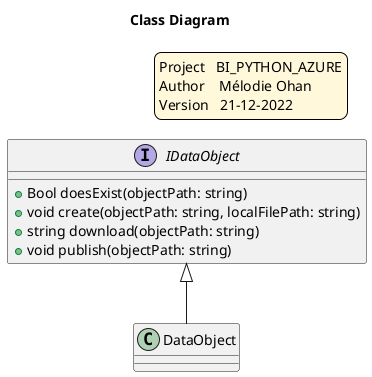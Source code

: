 @startuml

skinparam legendBackgroundColor #fff8db

legend top right
    Project   BI_PYTHON_AZURE
    Author    Mélodie Ohan
    Version   21-12-2022
endlegend

title Class Diagram

Interface IDataObject {
  + Bool doesExist(objectPath: string)
  + void create(objectPath: string, localFilePath: string)
  + string download(objectPath: string)
  + void publish(objectPath: string)
}

Class DataObject

IDataObject <|-- DataObject

@enduml